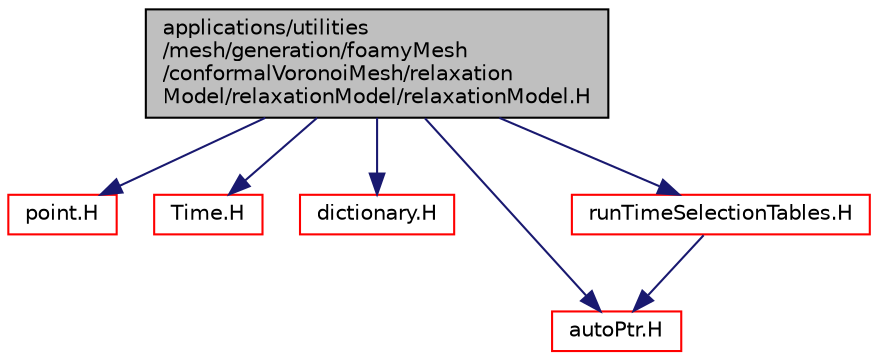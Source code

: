 digraph "applications/utilities/mesh/generation/foamyMesh/conformalVoronoiMesh/relaxationModel/relaxationModel/relaxationModel.H"
{
  bgcolor="transparent";
  edge [fontname="Helvetica",fontsize="10",labelfontname="Helvetica",labelfontsize="10"];
  node [fontname="Helvetica",fontsize="10",shape=record];
  Node0 [label="applications/utilities\l/mesh/generation/foamyMesh\l/conformalVoronoiMesh/relaxation\lModel/relaxationModel/relaxationModel.H",height=0.2,width=0.4,color="black", fillcolor="grey75", style="filled", fontcolor="black"];
  Node0 -> Node1 [color="midnightblue",fontsize="10",style="solid",fontname="Helvetica"];
  Node1 [label="point.H",height=0.2,width=0.4,color="red",URL="$a12827.html"];
  Node0 -> Node58 [color="midnightblue",fontsize="10",style="solid",fontname="Helvetica"];
  Node58 [label="Time.H",height=0.2,width=0.4,color="red",URL="$a10025.html"];
  Node0 -> Node98 [color="midnightblue",fontsize="10",style="solid",fontname="Helvetica"];
  Node98 [label="dictionary.H",height=0.2,width=0.4,color="red",URL="$a09506.html"];
  Node0 -> Node76 [color="midnightblue",fontsize="10",style="solid",fontname="Helvetica"];
  Node76 [label="autoPtr.H",height=0.2,width=0.4,color="red",URL="$a11828.html"];
  Node0 -> Node111 [color="midnightblue",fontsize="10",style="solid",fontname="Helvetica"];
  Node111 [label="runTimeSelectionTables.H",height=0.2,width=0.4,color="red",URL="$a09992.html",tooltip="Macros to ease declaration of run-time selection tables. "];
  Node111 -> Node76 [color="midnightblue",fontsize="10",style="solid",fontname="Helvetica"];
}
